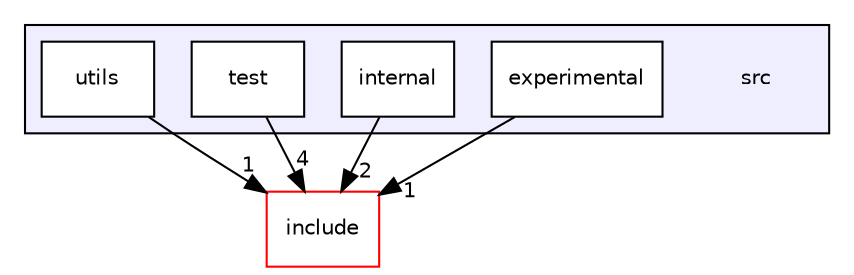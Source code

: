 digraph "src" {
  compound=true
  node [ fontsize="10", fontname="Helvetica"];
  edge [ labelfontsize="10", labelfontname="Helvetica"];
  subgraph clusterdir_68267d1309a1af8e8297ef4c3efbcdba {
    graph [ bgcolor="#eeeeff", pencolor="black", label="" URL="dir_68267d1309a1af8e8297ef4c3efbcdba.html"];
    dir_68267d1309a1af8e8297ef4c3efbcdba [shape=plaintext label="src"];
    dir_4be88786e9e8558ded50c83b495719ca [shape=box label="experimental" color="black" fillcolor="white" style="filled" URL="dir_4be88786e9e8558ded50c83b495719ca.html"];
    dir_3756d50f4003bc63fa3fe49460f9c79d [shape=box label="internal" color="black" fillcolor="white" style="filled" URL="dir_3756d50f4003bc63fa3fe49460f9c79d.html"];
    dir_120ed4da3e3217b1e7fc0b4f48568e79 [shape=box label="test" color="black" fillcolor="white" style="filled" URL="dir_120ed4da3e3217b1e7fc0b4f48568e79.html"];
    dir_313caf1132e152dd9b58bea13a4052ca [shape=box label="utils" color="black" fillcolor="white" style="filled" URL="dir_313caf1132e152dd9b58bea13a4052ca.html"];
  }
  dir_d44c64559bbebec7f509842c48db8b23 [shape=box label="include" fillcolor="white" style="filled" color="red" URL="dir_d44c64559bbebec7f509842c48db8b23.html"];
  dir_120ed4da3e3217b1e7fc0b4f48568e79->dir_d44c64559bbebec7f509842c48db8b23 [headlabel="4", labeldistance=1.5 headhref="dir_000009_000000.html"];
  dir_3756d50f4003bc63fa3fe49460f9c79d->dir_d44c64559bbebec7f509842c48db8b23 [headlabel="2", labeldistance=1.5 headhref="dir_000008_000000.html"];
  dir_4be88786e9e8558ded50c83b495719ca->dir_d44c64559bbebec7f509842c48db8b23 [headlabel="1", labeldistance=1.5 headhref="dir_000007_000000.html"];
  dir_313caf1132e152dd9b58bea13a4052ca->dir_d44c64559bbebec7f509842c48db8b23 [headlabel="1", labeldistance=1.5 headhref="dir_000010_000000.html"];
}
